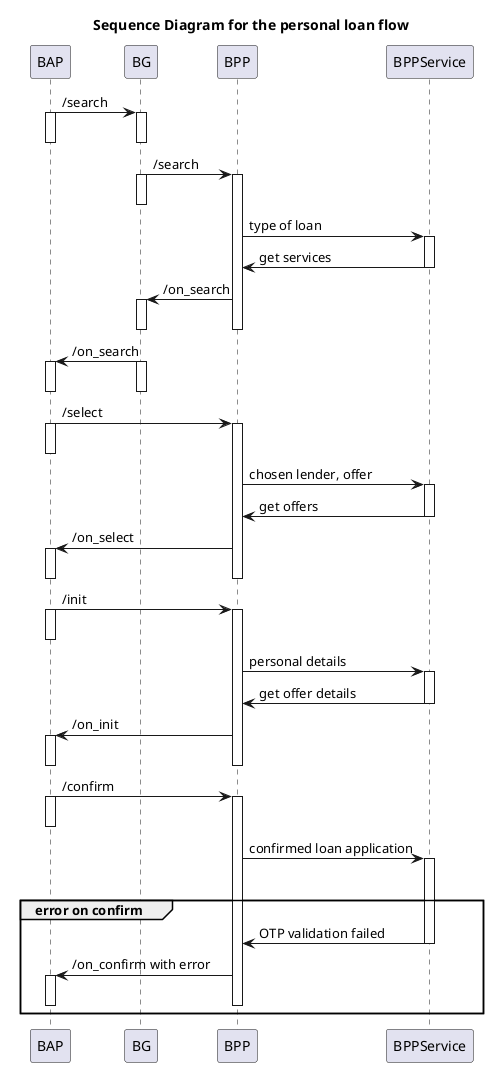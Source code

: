 @startuml personal-loan
title Sequence Diagram for the personal loan flow

BAP -> BG: /search
activate BAP
activate BG
deactivate BAP
deactivate BG

BG -> BPP: /search
activate BG
activate BPP
deactivate BG


BPP -> BPPService: type of loan
activate BPPService

BPPService -> BPP: get services
deactivate BPPService


BPP -> BG: /on_search
activate BG
deactivate BPP
deactivate BG

BG -> BAP: /on_search
activate BAP
activate BG
deactivate BAP
deactivate BG

BAP -> BPP: /select
activate BAP
activate BPP
deactivate BAP

BPP -> BPPService: chosen lender, offer
activate BPPService

BPPService -> BPP: get offers
deactivate BPPService

BPP -> BAP: /on_select
activate BAP
deactivate BPP
deactivate BAP

BAP -> BPP: /init
activate BAP
activate BPP
deactivate BAP

BPP -> BPPService: personal details
activate BPPService

BPPService -> BPP: get offer details
deactivate BPPService

BPP -> BAP: /on_init
activate BAP
deactivate BPP
deactivate BAP

BAP -> BPP: /confirm
activate BAP
activate BPP
deactivate BAP

BPP -> BPPService: confirmed loan application
activate BPPService

alt
group error on confirm
    BPPService -> BPP: OTP validation failed
    deactivate BPPService

    BPP -> BAP: /on_confirm with error
    activate BAP
    deactivate BPP
    deactivate BAP
end

@enduml